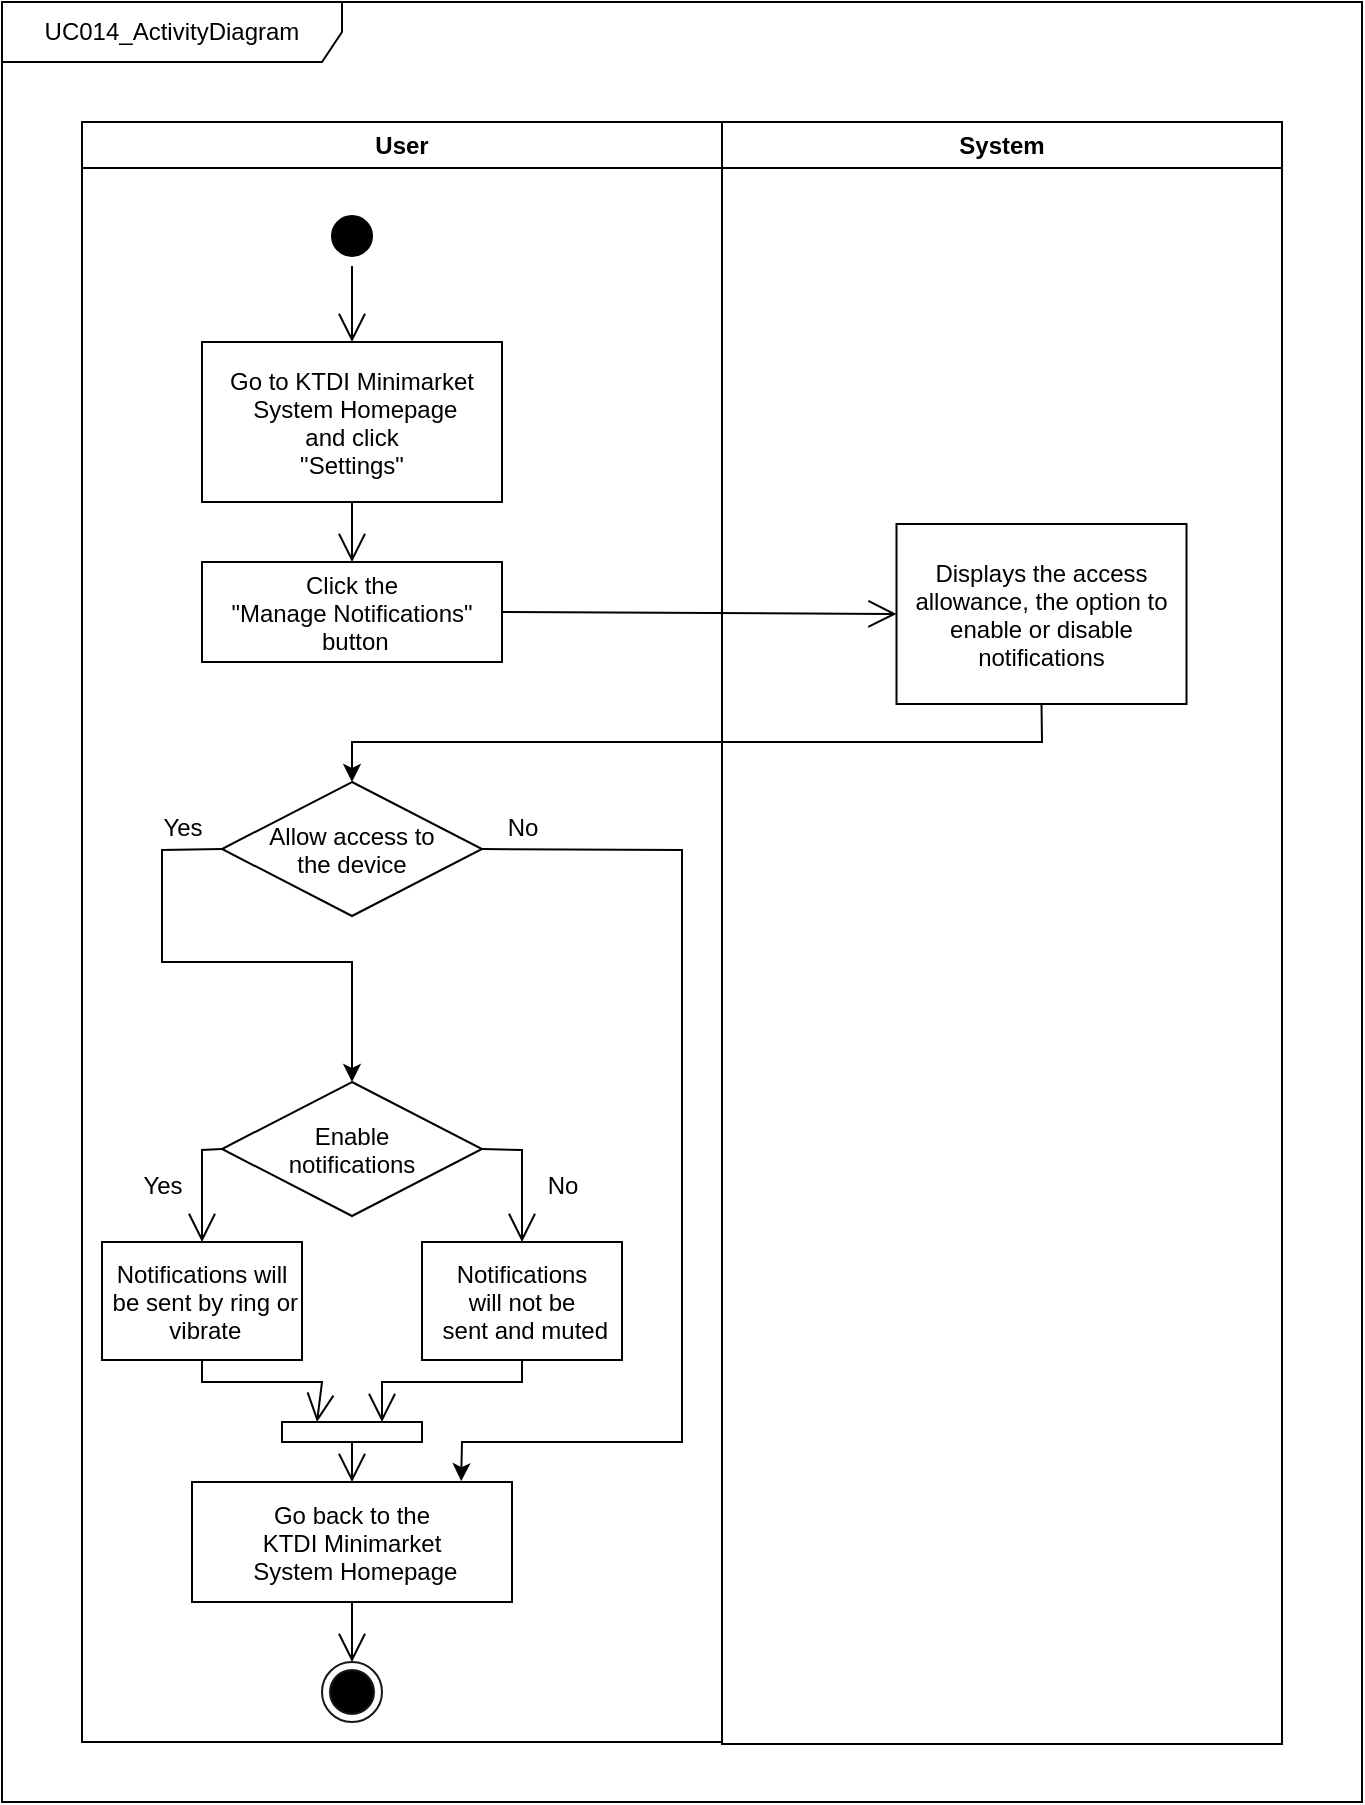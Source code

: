 <mxfile>
    <diagram name="Page-1" id="bdramn715EQ3zsa3jN6O">
        <mxGraphModel dx="832" dy="568" grid="1" gridSize="10" guides="1" tooltips="1" connect="1" arrows="1" fold="1" page="1" pageScale="1" pageWidth="850" pageHeight="1100" math="0" shadow="0">
            <root>
                <mxCell id="0"/>
                <mxCell id="1" parent="0"/>
                <mxCell id="FMrM_4cMwFXPyNiu1CsQ-1" value="UC014_ActivityDiagram" style="shape=umlFrame;whiteSpace=wrap;html=1;pointerEvents=0;width=170;height=30;" parent="1" vertex="1">
                    <mxGeometry x="70" y="40" width="680" height="900" as="geometry"/>
                </mxCell>
                <mxCell id="FMrM_4cMwFXPyNiu1CsQ-2" value="User" style="swimlane;whiteSpace=wrap" parent="1" vertex="1">
                    <mxGeometry x="110" y="100" width="320" height="810" as="geometry"/>
                </mxCell>
                <mxCell id="FMrM_4cMwFXPyNiu1CsQ-3" value="" style="ellipse;shape=startState;fillColor=#000000;strokeColor=#FFFFFF;" parent="FMrM_4cMwFXPyNiu1CsQ-2" vertex="1">
                    <mxGeometry x="120" y="42" width="30" height="30" as="geometry"/>
                </mxCell>
                <mxCell id="FMrM_4cMwFXPyNiu1CsQ-4" value="Go to KTDI Minimarket&#10; System Homepage&#10;and click &#10;&quot;Settings&quot;" style="strokeColor=#000000;fillColor=none;" parent="FMrM_4cMwFXPyNiu1CsQ-2" vertex="1">
                    <mxGeometry x="60" y="110" width="150" height="80" as="geometry"/>
                </mxCell>
                <mxCell id="FMrM_4cMwFXPyNiu1CsQ-5" value="Click the&#10;&quot;Manage Notifications&quot;&#10; button" style="" parent="FMrM_4cMwFXPyNiu1CsQ-2" vertex="1">
                    <mxGeometry x="60" y="220" width="150" height="50" as="geometry"/>
                </mxCell>
                <mxCell id="FMrM_4cMwFXPyNiu1CsQ-7" value="" style="endArrow=open;endFill=1;endSize=12;html=1;rounded=0;exitX=0.5;exitY=1;exitDx=0;exitDy=0;" parent="FMrM_4cMwFXPyNiu1CsQ-2" source="FMrM_4cMwFXPyNiu1CsQ-3" target="FMrM_4cMwFXPyNiu1CsQ-4" edge="1">
                    <mxGeometry width="160" relative="1" as="geometry">
                        <mxPoint x="295.5" y="272" as="sourcePoint"/>
                        <mxPoint x="455.5" y="272" as="targetPoint"/>
                    </mxGeometry>
                </mxCell>
                <mxCell id="FMrM_4cMwFXPyNiu1CsQ-11" value="Go back to the&#10;KTDI Minimarket&#10; System Homepage" style="" parent="FMrM_4cMwFXPyNiu1CsQ-2" vertex="1">
                    <mxGeometry x="55" y="680" width="160" height="60" as="geometry"/>
                </mxCell>
                <mxCell id="FMrM_4cMwFXPyNiu1CsQ-14" value="Enable&#10;notifications" style="rhombus;fillColor=none;strokeColor=#000000;" parent="FMrM_4cMwFXPyNiu1CsQ-2" vertex="1">
                    <mxGeometry x="70" y="480" width="130" height="67" as="geometry"/>
                </mxCell>
                <mxCell id="FMrM_4cMwFXPyNiu1CsQ-15" value="Notifications will&#10; be sent by ring or&#10; vibrate" style="" parent="FMrM_4cMwFXPyNiu1CsQ-2" vertex="1">
                    <mxGeometry x="10" y="560" width="100" height="59" as="geometry"/>
                </mxCell>
                <mxCell id="FMrM_4cMwFXPyNiu1CsQ-16" value="" style="endArrow=open;endFill=1;endSize=12;html=1;rounded=0;exitX=0;exitY=0.5;exitDx=0;exitDy=0;entryX=0.5;entryY=0;entryDx=0;entryDy=0;" parent="FMrM_4cMwFXPyNiu1CsQ-2" source="FMrM_4cMwFXPyNiu1CsQ-14" target="FMrM_4cMwFXPyNiu1CsQ-15" edge="1">
                    <mxGeometry width="160" relative="1" as="geometry">
                        <mxPoint x="320" y="550" as="sourcePoint"/>
                        <mxPoint x="480" y="550" as="targetPoint"/>
                        <Array as="points">
                            <mxPoint x="60" y="514"/>
                        </Array>
                    </mxGeometry>
                </mxCell>
                <mxCell id="FMrM_4cMwFXPyNiu1CsQ-17" value="Notifications &#10;will not be&#10; sent and muted" style="" parent="FMrM_4cMwFXPyNiu1CsQ-2" vertex="1">
                    <mxGeometry x="170" y="560" width="100" height="59" as="geometry"/>
                </mxCell>
                <mxCell id="FMrM_4cMwFXPyNiu1CsQ-18" value="" style="endArrow=open;endFill=1;endSize=12;html=1;rounded=0;exitX=1;exitY=0.5;exitDx=0;exitDy=0;entryX=0.5;entryY=0;entryDx=0;entryDy=0;" parent="FMrM_4cMwFXPyNiu1CsQ-2" source="FMrM_4cMwFXPyNiu1CsQ-14" target="FMrM_4cMwFXPyNiu1CsQ-17" edge="1">
                    <mxGeometry width="160" relative="1" as="geometry">
                        <mxPoint x="320" y="550" as="sourcePoint"/>
                        <mxPoint x="480" y="550" as="targetPoint"/>
                        <Array as="points">
                            <mxPoint x="220" y="514"/>
                        </Array>
                    </mxGeometry>
                </mxCell>
                <mxCell id="FMrM_4cMwFXPyNiu1CsQ-19" value="" style="html=1;points=[];perimeter=orthogonalPerimeter;outlineConnect=0;targetShapes=umlLifeline;portConstraint=eastwest;newEdgeStyle={&quot;edgeStyle&quot;:&quot;elbowEdgeStyle&quot;,&quot;elbow&quot;:&quot;vertical&quot;,&quot;curved&quot;:0,&quot;rounded&quot;:0};direction=south;strokeColor=#000000;fillColor=#FFFFFF;" parent="FMrM_4cMwFXPyNiu1CsQ-2" vertex="1">
                    <mxGeometry x="100" y="650" width="70" height="10" as="geometry"/>
                </mxCell>
                <mxCell id="FMrM_4cMwFXPyNiu1CsQ-20" value="Yes" style="text;html=1;align=center;verticalAlign=middle;resizable=0;points=[];autosize=1;strokeColor=none;fillColor=none;" parent="FMrM_4cMwFXPyNiu1CsQ-2" vertex="1">
                    <mxGeometry x="20" y="517" width="40" height="30" as="geometry"/>
                </mxCell>
                <mxCell id="FMrM_4cMwFXPyNiu1CsQ-21" value="No" style="text;html=1;align=center;verticalAlign=middle;resizable=0;points=[];autosize=1;strokeColor=none;fillColor=none;" parent="FMrM_4cMwFXPyNiu1CsQ-2" vertex="1">
                    <mxGeometry x="220" y="517" width="40" height="30" as="geometry"/>
                </mxCell>
                <mxCell id="FMrM_4cMwFXPyNiu1CsQ-22" value="" style="endArrow=open;endFill=1;endSize=12;html=1;rounded=0;exitX=0.5;exitY=1;exitDx=0;exitDy=0;entryX=0;entryY=0.75;entryDx=0;entryDy=0;entryPerimeter=0;" parent="FMrM_4cMwFXPyNiu1CsQ-2" source="FMrM_4cMwFXPyNiu1CsQ-15" target="FMrM_4cMwFXPyNiu1CsQ-19" edge="1">
                    <mxGeometry width="160" relative="1" as="geometry">
                        <mxPoint x="320" y="550" as="sourcePoint"/>
                        <mxPoint x="480" y="550" as="targetPoint"/>
                        <Array as="points">
                            <mxPoint x="60" y="630"/>
                            <mxPoint x="120" y="630"/>
                        </Array>
                    </mxGeometry>
                </mxCell>
                <mxCell id="FMrM_4cMwFXPyNiu1CsQ-23" value="" style="endArrow=open;endFill=1;endSize=12;html=1;rounded=0;exitX=0.5;exitY=1;exitDx=0;exitDy=0;" parent="FMrM_4cMwFXPyNiu1CsQ-2" source="FMrM_4cMwFXPyNiu1CsQ-17" target="FMrM_4cMwFXPyNiu1CsQ-19" edge="1">
                    <mxGeometry width="160" relative="1" as="geometry">
                        <mxPoint x="210" y="620" as="sourcePoint"/>
                        <mxPoint x="480" y="550" as="targetPoint"/>
                        <Array as="points">
                            <mxPoint x="220" y="630"/>
                            <mxPoint x="150" y="630"/>
                        </Array>
                    </mxGeometry>
                </mxCell>
                <mxCell id="FMrM_4cMwFXPyNiu1CsQ-24" value="" style="endArrow=open;endFill=1;endSize=12;html=1;rounded=0;entryX=0.5;entryY=0;entryDx=0;entryDy=0;" parent="FMrM_4cMwFXPyNiu1CsQ-2" source="FMrM_4cMwFXPyNiu1CsQ-19" target="FMrM_4cMwFXPyNiu1CsQ-11" edge="1">
                    <mxGeometry width="160" relative="1" as="geometry">
                        <mxPoint x="320" y="550" as="sourcePoint"/>
                        <mxPoint x="480" y="550" as="targetPoint"/>
                    </mxGeometry>
                </mxCell>
                <mxCell id="FMrM_4cMwFXPyNiu1CsQ-32" value="Allow access to&#10;the device" style="rhombus;fillColor=none;strokeColor=#000000;" parent="FMrM_4cMwFXPyNiu1CsQ-2" vertex="1">
                    <mxGeometry x="70" y="330" width="130" height="67" as="geometry"/>
                </mxCell>
                <mxCell id="FMrM_4cMwFXPyNiu1CsQ-37" value="" style="endArrow=classic;html=1;rounded=0;exitX=0;exitY=0.5;exitDx=0;exitDy=0;entryX=0.5;entryY=0;entryDx=0;entryDy=0;" parent="FMrM_4cMwFXPyNiu1CsQ-2" source="FMrM_4cMwFXPyNiu1CsQ-32" target="FMrM_4cMwFXPyNiu1CsQ-14" edge="1">
                    <mxGeometry width="50" height="50" relative="1" as="geometry">
                        <mxPoint x="290" y="520" as="sourcePoint"/>
                        <mxPoint x="340" y="470" as="targetPoint"/>
                        <Array as="points">
                            <mxPoint x="40" y="364"/>
                            <mxPoint x="40" y="420"/>
                            <mxPoint x="135" y="420"/>
                        </Array>
                    </mxGeometry>
                </mxCell>
                <mxCell id="FMrM_4cMwFXPyNiu1CsQ-38" value="" style="endArrow=classic;html=1;rounded=0;exitX=1;exitY=0.5;exitDx=0;exitDy=0;entryX=0.841;entryY=-0.007;entryDx=0;entryDy=0;entryPerimeter=0;" parent="FMrM_4cMwFXPyNiu1CsQ-2" source="FMrM_4cMwFXPyNiu1CsQ-32" target="FMrM_4cMwFXPyNiu1CsQ-11" edge="1">
                    <mxGeometry width="50" height="50" relative="1" as="geometry">
                        <mxPoint x="290" y="520" as="sourcePoint"/>
                        <mxPoint x="340" y="470" as="targetPoint"/>
                        <Array as="points">
                            <mxPoint x="300" y="364"/>
                            <mxPoint x="300" y="660"/>
                            <mxPoint x="190" y="660"/>
                        </Array>
                    </mxGeometry>
                </mxCell>
                <mxCell id="FMrM_4cMwFXPyNiu1CsQ-40" value="Yes" style="text;html=1;align=center;verticalAlign=middle;resizable=0;points=[];autosize=1;strokeColor=none;fillColor=none;" parent="FMrM_4cMwFXPyNiu1CsQ-2" vertex="1">
                    <mxGeometry x="30" y="338" width="40" height="30" as="geometry"/>
                </mxCell>
                <mxCell id="FMrM_4cMwFXPyNiu1CsQ-39" value="No" style="text;html=1;align=center;verticalAlign=middle;resizable=0;points=[];autosize=1;strokeColor=none;fillColor=none;" parent="FMrM_4cMwFXPyNiu1CsQ-2" vertex="1">
                    <mxGeometry x="200" y="338" width="40" height="30" as="geometry"/>
                </mxCell>
                <mxCell id="-NaCsfxZiiGNQ8eI94FF-1" value="" style="endArrow=open;endFill=1;endSize=12;html=1;rounded=0;exitX=0.5;exitY=1;exitDx=0;exitDy=0;entryX=0.5;entryY=0;entryDx=0;entryDy=0;" edge="1" parent="FMrM_4cMwFXPyNiu1CsQ-2" source="FMrM_4cMwFXPyNiu1CsQ-4" target="FMrM_4cMwFXPyNiu1CsQ-5">
                    <mxGeometry width="160" relative="1" as="geometry">
                        <mxPoint x="230" y="300" as="sourcePoint"/>
                        <mxPoint x="390" y="300" as="targetPoint"/>
                    </mxGeometry>
                </mxCell>
                <mxCell id="-NaCsfxZiiGNQ8eI94FF-2" value="" style="ellipse;html=1;shape=endState;fillColor=#000000;strokeColor=#18141D;" vertex="1" parent="FMrM_4cMwFXPyNiu1CsQ-2">
                    <mxGeometry x="120" y="770" width="30" height="30" as="geometry"/>
                </mxCell>
                <mxCell id="-NaCsfxZiiGNQ8eI94FF-3" value="" style="endArrow=open;endFill=1;endSize=12;html=1;rounded=0;exitX=0.5;exitY=1;exitDx=0;exitDy=0;entryX=0.5;entryY=0;entryDx=0;entryDy=0;" edge="1" parent="FMrM_4cMwFXPyNiu1CsQ-2" source="FMrM_4cMwFXPyNiu1CsQ-11" target="-NaCsfxZiiGNQ8eI94FF-2">
                    <mxGeometry width="160" relative="1" as="geometry">
                        <mxPoint x="230" y="600" as="sourcePoint"/>
                        <mxPoint x="390" y="600" as="targetPoint"/>
                    </mxGeometry>
                </mxCell>
                <mxCell id="FMrM_4cMwFXPyNiu1CsQ-25" value="System" style="swimlane;whiteSpace=wrap" parent="1" vertex="1">
                    <mxGeometry x="430" y="100" width="280" height="811" as="geometry"/>
                </mxCell>
                <mxCell id="FMrM_4cMwFXPyNiu1CsQ-26" value="Displays the access&#10;allowance, the option to&#10;enable or disable&#10;notifications" style="" parent="FMrM_4cMwFXPyNiu1CsQ-25" vertex="1">
                    <mxGeometry x="87.25" y="201" width="145" height="90" as="geometry"/>
                </mxCell>
                <mxCell id="FMrM_4cMwFXPyNiu1CsQ-28" value="" style="endArrow=open;endFill=1;endSize=12;html=1;rounded=0;exitX=1;exitY=0.5;exitDx=0;exitDy=0;entryX=0;entryY=0.5;entryDx=0;entryDy=0;" parent="1" source="FMrM_4cMwFXPyNiu1CsQ-5" target="FMrM_4cMwFXPyNiu1CsQ-26" edge="1">
                    <mxGeometry width="160" relative="1" as="geometry">
                        <mxPoint x="405.5" y="372" as="sourcePoint"/>
                        <mxPoint x="565.5" y="372" as="targetPoint"/>
                    </mxGeometry>
                </mxCell>
                <mxCell id="FMrM_4cMwFXPyNiu1CsQ-34" value="" style="endArrow=classic;html=1;rounded=0;exitX=0.5;exitY=1;exitDx=0;exitDy=0;entryX=0.5;entryY=0;entryDx=0;entryDy=0;" parent="1" source="FMrM_4cMwFXPyNiu1CsQ-26" target="FMrM_4cMwFXPyNiu1CsQ-32" edge="1">
                    <mxGeometry width="50" height="50" relative="1" as="geometry">
                        <mxPoint x="400" y="520" as="sourcePoint"/>
                        <mxPoint x="450" y="470" as="targetPoint"/>
                        <Array as="points">
                            <mxPoint x="590" y="410"/>
                            <mxPoint x="245" y="410"/>
                        </Array>
                    </mxGeometry>
                </mxCell>
            </root>
        </mxGraphModel>
    </diagram>
</mxfile>